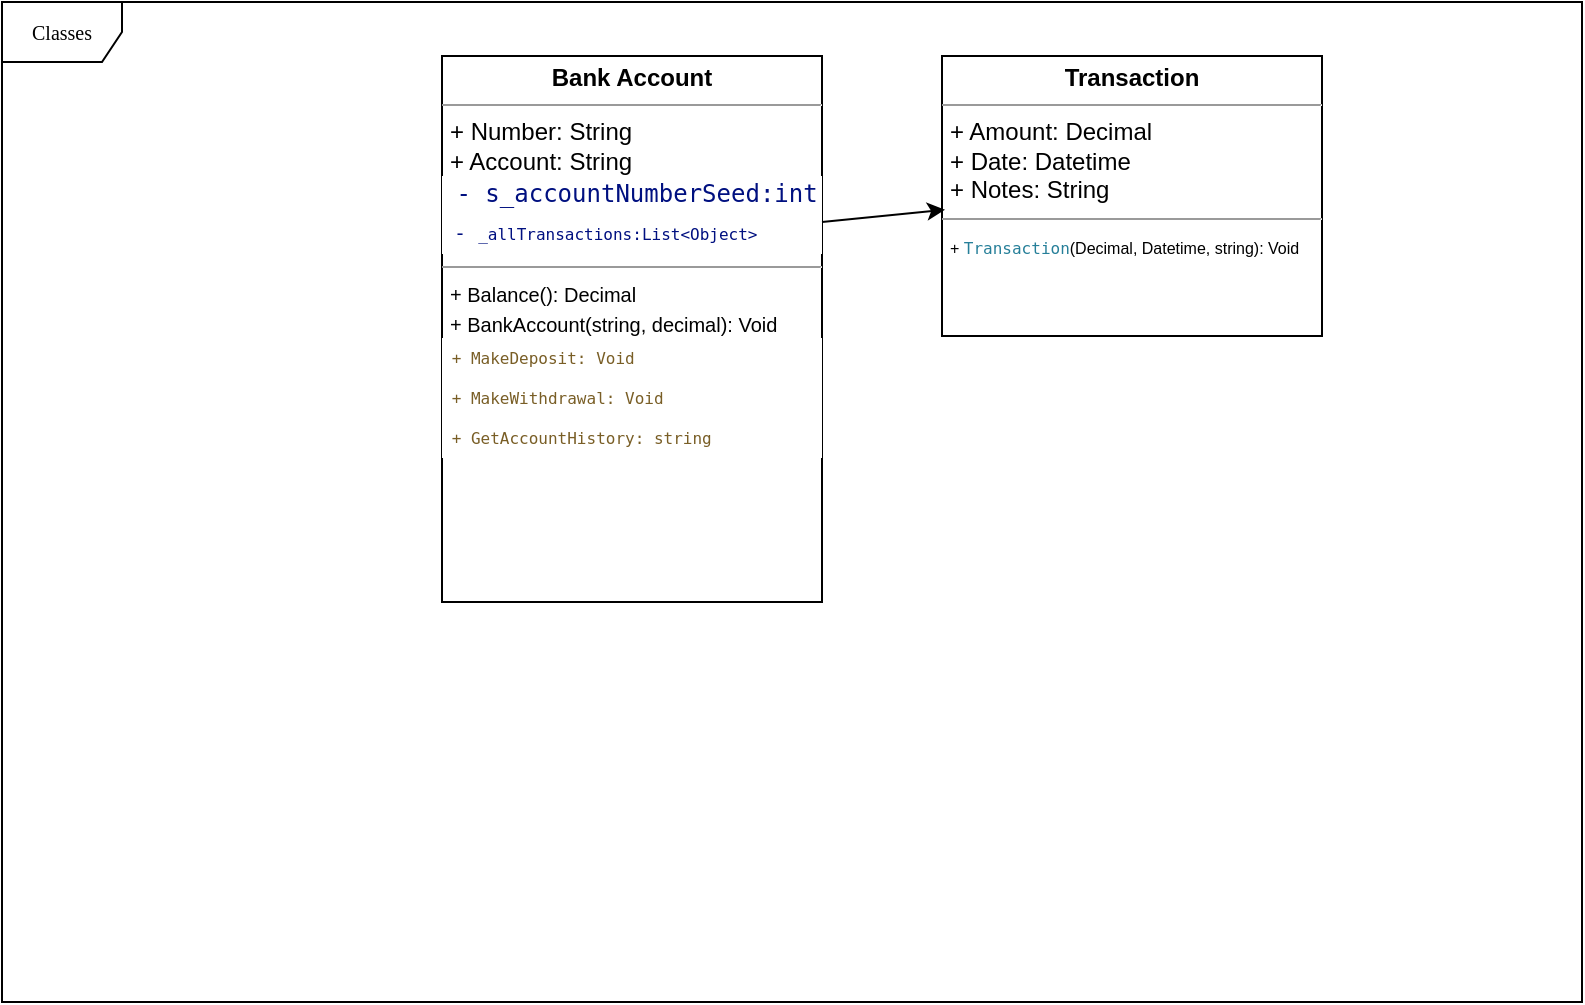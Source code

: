 <mxfile version="24.4.4" type="device">
  <diagram name="Page-1" id="c4acf3e9-155e-7222-9cf6-157b1a14988f">
    <mxGraphModel dx="1396" dy="317" grid="1" gridSize="10" guides="1" tooltips="1" connect="1" arrows="1" fold="1" page="1" pageScale="1" pageWidth="850" pageHeight="1100" background="none" math="0" shadow="0">
      <root>
        <mxCell id="0" />
        <mxCell id="1" parent="0" />
        <mxCell id="17acba5748e5396b-1" value="Classes" style="shape=umlFrame;whiteSpace=wrap;html=1;rounded=0;shadow=0;comic=0;labelBackgroundColor=none;strokeWidth=1;fontFamily=Verdana;fontSize=10;align=center;" parent="1" vertex="1">
          <mxGeometry x="-160" y="60" width="790" height="500" as="geometry" />
        </mxCell>
        <mxCell id="5d2195bd80daf111-18" value="&lt;p style=&quot;margin:0px;margin-top:4px;text-align:center;&quot;&gt;&lt;b&gt;Bank Account&lt;/b&gt;&lt;/p&gt;&lt;hr size=&quot;1&quot;&gt;&lt;p style=&quot;margin:0px;margin-left:4px;&quot;&gt;+ Number: String&lt;br&gt;+ Account: String&lt;/p&gt;&lt;div style=&quot;color: rgb(59, 59, 59); background-color: rgb(255, 255, 255); font-family: &amp;quot;Droid Sans Mono&amp;quot;, &amp;quot;monospace&amp;quot;, monospace; line-height: 19px; white-space-collapse: preserve;&quot;&gt;&lt;span style=&quot;color: rgb(0, 16, 128);&quot;&gt;&lt;font style=&quot;font-size: 12px;&quot;&gt; - s_accountNumberSeed:int&lt;/font&gt;&lt;/span&gt;&lt;/div&gt;&lt;div style=&quot;background-color: rgb(255, 255, 255); line-height: 19px;&quot;&gt;&lt;font style=&quot;&quot;&gt;&lt;font style=&quot;&quot; face=&quot;Droid Sans Mono, monospace, monospace&quot; color=&quot;#001080&quot;&gt;&lt;span style=&quot;white-space-collapse: preserve;&quot;&gt;&lt;span style=&quot;font-size: 10px;&quot;&gt; - &lt;/span&gt;&lt;font style=&quot;font-size: 8px;&quot;&gt;_allTransactions:List&amp;lt;Object&amp;gt;&lt;/font&gt;&lt;/span&gt;&lt;/font&gt;&lt;font style=&quot;font-size: 10px;&quot;&gt;&lt;br&gt;&lt;/font&gt;&lt;/font&gt;&lt;/div&gt;&lt;hr size=&quot;1&quot;&gt;&lt;p style=&quot;margin:0px;margin-left:4px;&quot;&gt;&lt;font style=&quot;font-size: 10px;&quot;&gt;+ Balance(): Decimal&lt;br&gt;+ BankAccount(string, decimal): Void&lt;/font&gt;&lt;/p&gt;&lt;p style=&quot;margin:0px;margin-left:4px;&quot;&gt;&lt;font style=&quot;font-size: 10px;&quot;&gt;&lt;/font&gt;&lt;/p&gt;&lt;div style=&quot;color: rgb(59, 59, 59); background-color: rgb(255, 255, 255); font-family: &amp;quot;Droid Sans Mono&amp;quot;, &amp;quot;monospace&amp;quot;, monospace; line-height: 19px; white-space-collapse: preserve;&quot;&gt;&lt;span style=&quot;color: rgb(121, 94, 38);&quot;&gt;&lt;font style=&quot;font-size: 8px;&quot;&gt; + MakeDeposit: Void&lt;/font&gt;&lt;/span&gt;&lt;/div&gt;&lt;div style=&quot;color: rgb(59, 59, 59); background-color: rgb(255, 255, 255); font-family: &amp;quot;Droid Sans Mono&amp;quot;, &amp;quot;monospace&amp;quot;, monospace; line-height: 19px; white-space-collapse: preserve;&quot;&gt;&lt;div style=&quot;line-height: 19px;&quot;&gt;&lt;span style=&quot;color: rgb(121, 94, 38);&quot;&gt;&lt;font style=&quot;font-size: 8px;&quot;&gt; + MakeWithdrawal: Void&lt;/font&gt;&lt;/span&gt;&lt;/div&gt;&lt;div style=&quot;line-height: 19px;&quot;&gt;&lt;div style=&quot;line-height: 19px;&quot;&gt;&lt;span style=&quot;color: rgb(121, 94, 38);&quot;&gt;&lt;font style=&quot;font-size: 8px;&quot;&gt; + GetAccountHistory: string&lt;/font&gt;&lt;/span&gt;&lt;/div&gt;&lt;/div&gt;&lt;/div&gt;" style="verticalAlign=top;align=left;overflow=fill;fontSize=12;fontFamily=Helvetica;html=1;rounded=0;shadow=0;comic=0;labelBackgroundColor=none;strokeWidth=1" parent="1" vertex="1">
          <mxGeometry x="60" y="87" width="190" height="273" as="geometry" />
        </mxCell>
        <mxCell id="5d2195bd80daf111-19" value="&lt;p style=&quot;margin:0px;margin-top:4px;text-align:center;&quot;&gt;&lt;b&gt;Transaction&lt;/b&gt;&lt;/p&gt;&lt;hr size=&quot;1&quot;&gt;&lt;p style=&quot;margin:0px;margin-left:4px;&quot;&gt;+ Amount: Decimal&lt;br&gt;+ Date: Datetime&lt;/p&gt;&lt;p style=&quot;margin:0px;margin-left:4px;&quot;&gt;+ Notes: String&lt;/p&gt;&lt;hr size=&quot;1&quot;&gt;&lt;p style=&quot;margin:0px;margin-left:4px;&quot;&gt;&lt;font style=&quot;font-size: 8px;&quot;&gt;+&amp;nbsp;&lt;span style=&quot;color: rgb(38, 127, 153); background-color: rgb(255, 255, 255); font-family: &amp;quot;Droid Sans Mono&amp;quot;, &amp;quot;monospace&amp;quot;, monospace; white-space-collapse: preserve;&quot;&gt;&lt;font style=&quot;&quot;&gt;Transaction&lt;/font&gt;&lt;/span&gt;&lt;span style=&quot;background-color: initial;&quot;&gt;(Decimal, Datetime, string): Void&lt;/span&gt;&lt;/font&gt;&lt;/p&gt;&lt;p style=&quot;margin:0px;margin-left:4px;&quot;&gt;&lt;br&gt;&lt;/p&gt;" style="verticalAlign=top;align=left;overflow=fill;fontSize=12;fontFamily=Helvetica;html=1;rounded=0;shadow=0;comic=0;labelBackgroundColor=none;strokeWidth=1" parent="1" vertex="1">
          <mxGeometry x="310" y="87" width="190" height="140" as="geometry" />
        </mxCell>
        <mxCell id="fgCqmffqf1uFE14au8qz-1" value="" style="endArrow=classic;html=1;rounded=0;exitX=1;exitY=0.304;exitDx=0;exitDy=0;exitPerimeter=0;entryX=0.008;entryY=0.549;entryDx=0;entryDy=0;entryPerimeter=0;" edge="1" parent="1" source="5d2195bd80daf111-18" target="5d2195bd80daf111-19">
          <mxGeometry width="50" height="50" relative="1" as="geometry">
            <mxPoint x="230" y="230" as="sourcePoint" />
            <mxPoint x="280" y="180" as="targetPoint" />
          </mxGeometry>
        </mxCell>
      </root>
    </mxGraphModel>
  </diagram>
</mxfile>
